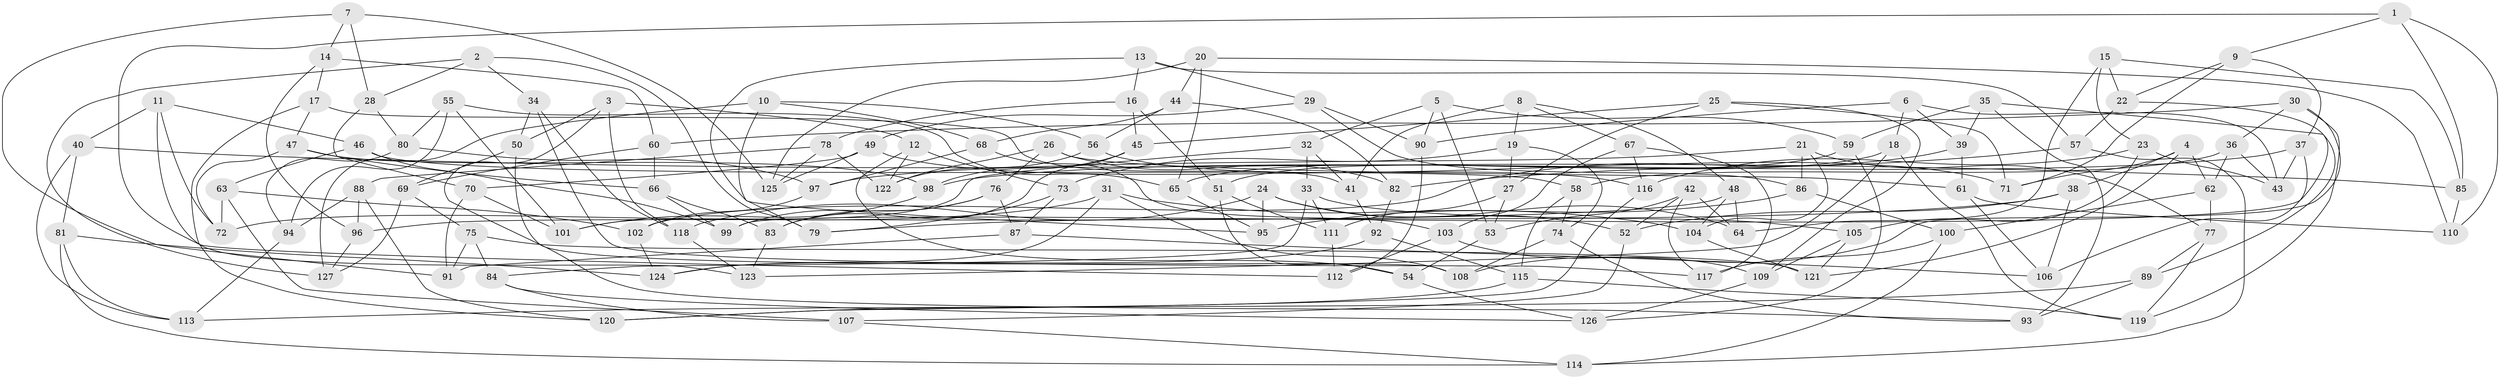 // Generated by graph-tools (version 1.1) at 2025/03/03/09/25 03:03:10]
// undirected, 127 vertices, 254 edges
graph export_dot {
graph [start="1"]
  node [color=gray90,style=filled];
  1;
  2;
  3;
  4;
  5;
  6;
  7;
  8;
  9;
  10;
  11;
  12;
  13;
  14;
  15;
  16;
  17;
  18;
  19;
  20;
  21;
  22;
  23;
  24;
  25;
  26;
  27;
  28;
  29;
  30;
  31;
  32;
  33;
  34;
  35;
  36;
  37;
  38;
  39;
  40;
  41;
  42;
  43;
  44;
  45;
  46;
  47;
  48;
  49;
  50;
  51;
  52;
  53;
  54;
  55;
  56;
  57;
  58;
  59;
  60;
  61;
  62;
  63;
  64;
  65;
  66;
  67;
  68;
  69;
  70;
  71;
  72;
  73;
  74;
  75;
  76;
  77;
  78;
  79;
  80;
  81;
  82;
  83;
  84;
  85;
  86;
  87;
  88;
  89;
  90;
  91;
  92;
  93;
  94;
  95;
  96;
  97;
  98;
  99;
  100;
  101;
  102;
  103;
  104;
  105;
  106;
  107;
  108;
  109;
  110;
  111;
  112;
  113;
  114;
  115;
  116;
  117;
  118;
  119;
  120;
  121;
  122;
  123;
  124;
  125;
  126;
  127;
  1 -- 85;
  1 -- 110;
  1 -- 9;
  1 -- 112;
  2 -- 34;
  2 -- 28;
  2 -- 79;
  2 -- 127;
  3 -- 118;
  3 -- 93;
  3 -- 12;
  3 -- 50;
  4 -- 38;
  4 -- 71;
  4 -- 62;
  4 -- 121;
  5 -- 90;
  5 -- 59;
  5 -- 53;
  5 -- 32;
  6 -- 43;
  6 -- 90;
  6 -- 39;
  6 -- 18;
  7 -- 125;
  7 -- 28;
  7 -- 91;
  7 -- 14;
  8 -- 67;
  8 -- 41;
  8 -- 19;
  8 -- 48;
  9 -- 22;
  9 -- 71;
  9 -- 37;
  10 -- 56;
  10 -- 127;
  10 -- 68;
  10 -- 79;
  11 -- 72;
  11 -- 46;
  11 -- 40;
  11 -- 123;
  12 -- 122;
  12 -- 73;
  12 -- 54;
  13 -- 57;
  13 -- 16;
  13 -- 95;
  13 -- 29;
  14 -- 60;
  14 -- 96;
  14 -- 17;
  15 -- 85;
  15 -- 23;
  15 -- 22;
  15 -- 64;
  16 -- 78;
  16 -- 51;
  16 -- 45;
  17 -- 47;
  17 -- 120;
  17 -- 41;
  18 -- 119;
  18 -- 123;
  18 -- 51;
  19 -- 73;
  19 -- 74;
  19 -- 27;
  20 -- 125;
  20 -- 110;
  20 -- 65;
  20 -- 44;
  21 -- 97;
  21 -- 77;
  21 -- 86;
  21 -- 104;
  22 -- 99;
  22 -- 57;
  23 -- 43;
  23 -- 105;
  23 -- 116;
  24 -- 118;
  24 -- 95;
  24 -- 64;
  24 -- 52;
  25 -- 71;
  25 -- 45;
  25 -- 109;
  25 -- 27;
  26 -- 82;
  26 -- 76;
  26 -- 122;
  26 -- 61;
  27 -- 111;
  27 -- 53;
  28 -- 70;
  28 -- 80;
  29 -- 49;
  29 -- 86;
  29 -- 90;
  30 -- 36;
  30 -- 60;
  30 -- 108;
  30 -- 119;
  31 -- 104;
  31 -- 72;
  31 -- 124;
  31 -- 108;
  32 -- 33;
  32 -- 101;
  32 -- 41;
  33 -- 84;
  33 -- 105;
  33 -- 111;
  34 -- 117;
  34 -- 50;
  34 -- 118;
  35 -- 93;
  35 -- 59;
  35 -- 89;
  35 -- 39;
  36 -- 62;
  36 -- 58;
  36 -- 43;
  37 -- 98;
  37 -- 43;
  37 -- 106;
  38 -- 52;
  38 -- 79;
  38 -- 106;
  39 -- 61;
  39 -- 102;
  40 -- 85;
  40 -- 113;
  40 -- 81;
  41 -- 92;
  42 -- 53;
  42 -- 117;
  42 -- 52;
  42 -- 64;
  44 -- 82;
  44 -- 68;
  44 -- 56;
  45 -- 98;
  45 -- 83;
  46 -- 58;
  46 -- 63;
  46 -- 99;
  47 -- 98;
  47 -- 72;
  47 -- 66;
  48 -- 64;
  48 -- 104;
  48 -- 96;
  49 -- 125;
  49 -- 70;
  49 -- 116;
  50 -- 108;
  50 -- 69;
  51 -- 54;
  51 -- 111;
  52 -- 107;
  53 -- 54;
  54 -- 126;
  55 -- 80;
  55 -- 65;
  55 -- 94;
  55 -- 101;
  56 -- 122;
  56 -- 71;
  57 -- 114;
  57 -- 82;
  58 -- 115;
  58 -- 74;
  59 -- 126;
  59 -- 65;
  60 -- 66;
  60 -- 69;
  61 -- 110;
  61 -- 106;
  62 -- 77;
  62 -- 100;
  63 -- 102;
  63 -- 72;
  63 -- 107;
  65 -- 95;
  66 -- 83;
  66 -- 99;
  67 -- 117;
  67 -- 103;
  67 -- 116;
  68 -- 97;
  68 -- 103;
  69 -- 127;
  69 -- 75;
  70 -- 101;
  70 -- 91;
  73 -- 79;
  73 -- 87;
  74 -- 93;
  74 -- 108;
  75 -- 121;
  75 -- 91;
  75 -- 84;
  76 -- 99;
  76 -- 83;
  76 -- 87;
  77 -- 119;
  77 -- 89;
  78 -- 88;
  78 -- 125;
  78 -- 122;
  80 -- 94;
  80 -- 97;
  81 -- 113;
  81 -- 114;
  81 -- 124;
  82 -- 92;
  83 -- 123;
  84 -- 126;
  84 -- 107;
  85 -- 110;
  86 -- 95;
  86 -- 100;
  87 -- 106;
  87 -- 91;
  88 -- 94;
  88 -- 120;
  88 -- 96;
  89 -- 113;
  89 -- 93;
  90 -- 112;
  92 -- 124;
  92 -- 115;
  94 -- 113;
  96 -- 127;
  97 -- 102;
  98 -- 101;
  100 -- 114;
  100 -- 117;
  102 -- 124;
  103 -- 109;
  103 -- 112;
  104 -- 121;
  105 -- 121;
  105 -- 109;
  107 -- 114;
  109 -- 126;
  111 -- 112;
  115 -- 119;
  115 -- 120;
  116 -- 120;
  118 -- 123;
}
